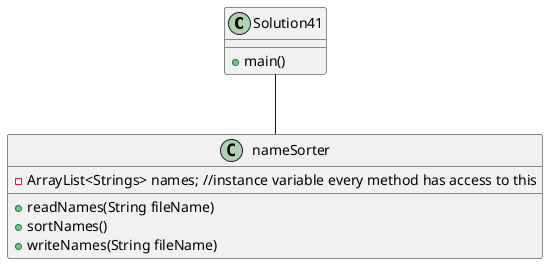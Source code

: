 @startuml
'https://plantuml.com/class-diagram

class Solution41{
	+main()
	'NameSort ns = new NameSorter()
	'ns.readNames("input.txt")
	'ns.sortNames()
	'ns.writeNames("output.txt")
}


class nameSorter {
	-ArrayList<Strings> names; //instance variable every method has access to this
	+readNames(String fileName)
	+sortNames()
	+writeNames(String fileName)
}

Solution41 -- nameSorter

@enduml